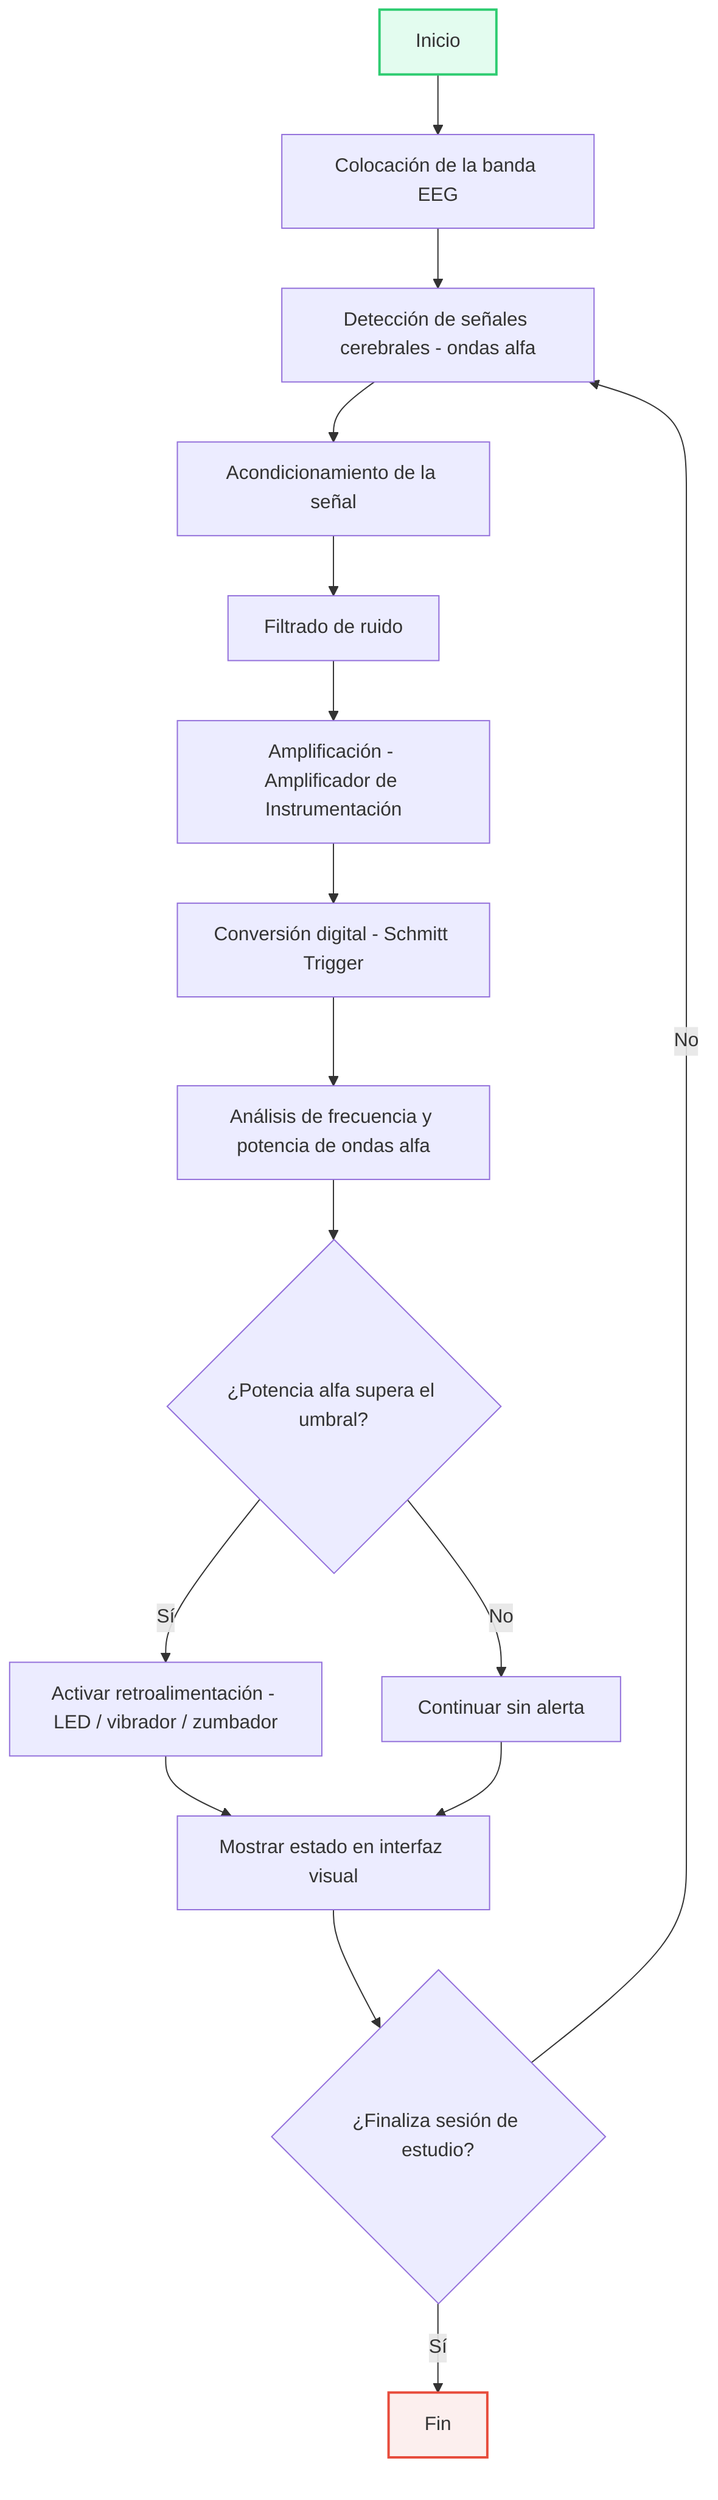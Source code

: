 ---
config:
  layout: dagre
---
flowchart TD
    A["Inicio"] --> B["Colocación de la banda EEG"]
    B --> C["Detección de señales cerebrales - ondas alfa"]
    C --> D["Acondicionamiento de la señal"]
    D --> D1["Filtrado de ruido"]
    D1 --> D2["Amplificación - Amplificador de Instrumentación"]
    D2 --> D3["Conversión digital - Schmitt Trigger"]
    D3 --> E["Análisis de frecuencia y potencia de ondas alfa"]
    E --> F{"¿Potencia alfa supera el umbral?"}
    F -- Sí --> G["Activar retroalimentación - LED / vibrador / zumbador"]
    F -- No --> H["Continuar sin alerta"]
    G --> I["Mostrar estado en interfaz visual"]
    H --> I
    I --> J{"¿Finaliza sesión de estudio?"}
    J -- No --> C
    J -- Sí --> K["Fin"]
    style A fill:#e3fcef,stroke:#2ecc71,stroke-width:2px
    style K fill:#fcefee,stroke:#e74c3c,stroke-width:2px